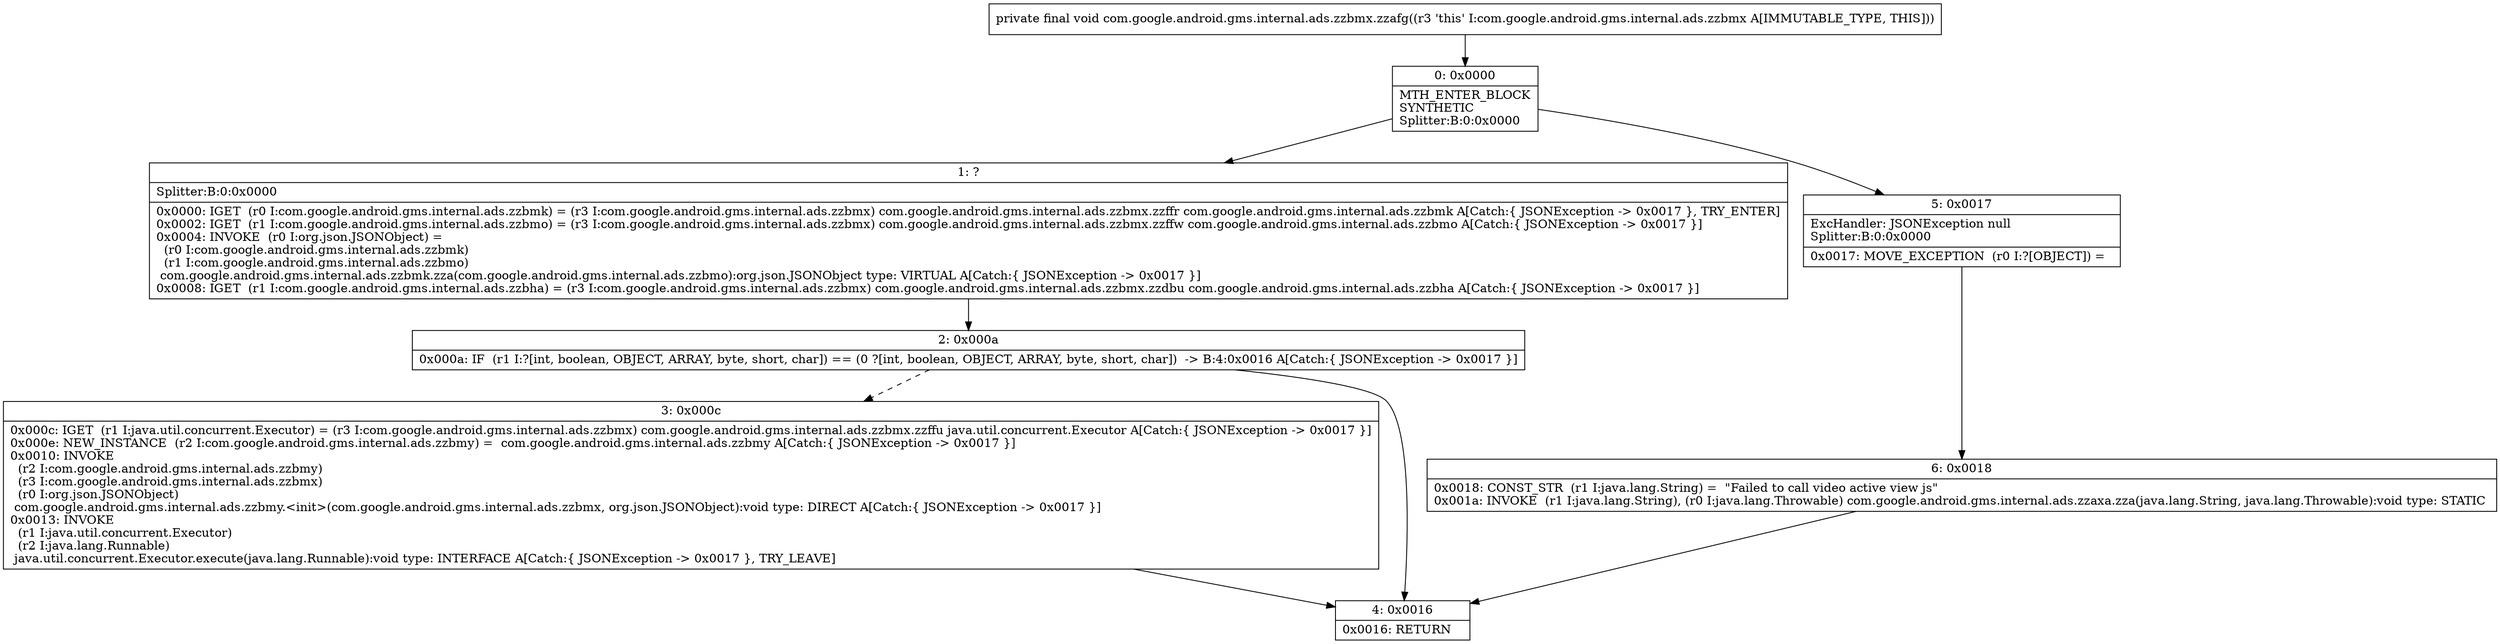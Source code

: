 digraph "CFG forcom.google.android.gms.internal.ads.zzbmx.zzafg()V" {
Node_0 [shape=record,label="{0\:\ 0x0000|MTH_ENTER_BLOCK\lSYNTHETIC\lSplitter:B:0:0x0000\l}"];
Node_1 [shape=record,label="{1\:\ ?|Splitter:B:0:0x0000\l|0x0000: IGET  (r0 I:com.google.android.gms.internal.ads.zzbmk) = (r3 I:com.google.android.gms.internal.ads.zzbmx) com.google.android.gms.internal.ads.zzbmx.zzffr com.google.android.gms.internal.ads.zzbmk A[Catch:\{ JSONException \-\> 0x0017 \}, TRY_ENTER]\l0x0002: IGET  (r1 I:com.google.android.gms.internal.ads.zzbmo) = (r3 I:com.google.android.gms.internal.ads.zzbmx) com.google.android.gms.internal.ads.zzbmx.zzffw com.google.android.gms.internal.ads.zzbmo A[Catch:\{ JSONException \-\> 0x0017 \}]\l0x0004: INVOKE  (r0 I:org.json.JSONObject) = \l  (r0 I:com.google.android.gms.internal.ads.zzbmk)\l  (r1 I:com.google.android.gms.internal.ads.zzbmo)\l com.google.android.gms.internal.ads.zzbmk.zza(com.google.android.gms.internal.ads.zzbmo):org.json.JSONObject type: VIRTUAL A[Catch:\{ JSONException \-\> 0x0017 \}]\l0x0008: IGET  (r1 I:com.google.android.gms.internal.ads.zzbha) = (r3 I:com.google.android.gms.internal.ads.zzbmx) com.google.android.gms.internal.ads.zzbmx.zzdbu com.google.android.gms.internal.ads.zzbha A[Catch:\{ JSONException \-\> 0x0017 \}]\l}"];
Node_2 [shape=record,label="{2\:\ 0x000a|0x000a: IF  (r1 I:?[int, boolean, OBJECT, ARRAY, byte, short, char]) == (0 ?[int, boolean, OBJECT, ARRAY, byte, short, char])  \-\> B:4:0x0016 A[Catch:\{ JSONException \-\> 0x0017 \}]\l}"];
Node_3 [shape=record,label="{3\:\ 0x000c|0x000c: IGET  (r1 I:java.util.concurrent.Executor) = (r3 I:com.google.android.gms.internal.ads.zzbmx) com.google.android.gms.internal.ads.zzbmx.zzffu java.util.concurrent.Executor A[Catch:\{ JSONException \-\> 0x0017 \}]\l0x000e: NEW_INSTANCE  (r2 I:com.google.android.gms.internal.ads.zzbmy) =  com.google.android.gms.internal.ads.zzbmy A[Catch:\{ JSONException \-\> 0x0017 \}]\l0x0010: INVOKE  \l  (r2 I:com.google.android.gms.internal.ads.zzbmy)\l  (r3 I:com.google.android.gms.internal.ads.zzbmx)\l  (r0 I:org.json.JSONObject)\l com.google.android.gms.internal.ads.zzbmy.\<init\>(com.google.android.gms.internal.ads.zzbmx, org.json.JSONObject):void type: DIRECT A[Catch:\{ JSONException \-\> 0x0017 \}]\l0x0013: INVOKE  \l  (r1 I:java.util.concurrent.Executor)\l  (r2 I:java.lang.Runnable)\l java.util.concurrent.Executor.execute(java.lang.Runnable):void type: INTERFACE A[Catch:\{ JSONException \-\> 0x0017 \}, TRY_LEAVE]\l}"];
Node_4 [shape=record,label="{4\:\ 0x0016|0x0016: RETURN   \l}"];
Node_5 [shape=record,label="{5\:\ 0x0017|ExcHandler: JSONException null\lSplitter:B:0:0x0000\l|0x0017: MOVE_EXCEPTION  (r0 I:?[OBJECT]) =  \l}"];
Node_6 [shape=record,label="{6\:\ 0x0018|0x0018: CONST_STR  (r1 I:java.lang.String) =  \"Failed to call video active view js\" \l0x001a: INVOKE  (r1 I:java.lang.String), (r0 I:java.lang.Throwable) com.google.android.gms.internal.ads.zzaxa.zza(java.lang.String, java.lang.Throwable):void type: STATIC \l}"];
MethodNode[shape=record,label="{private final void com.google.android.gms.internal.ads.zzbmx.zzafg((r3 'this' I:com.google.android.gms.internal.ads.zzbmx A[IMMUTABLE_TYPE, THIS])) }"];
MethodNode -> Node_0;
Node_0 -> Node_1;
Node_0 -> Node_5;
Node_1 -> Node_2;
Node_2 -> Node_3[style=dashed];
Node_2 -> Node_4;
Node_3 -> Node_4;
Node_5 -> Node_6;
Node_6 -> Node_4;
}

